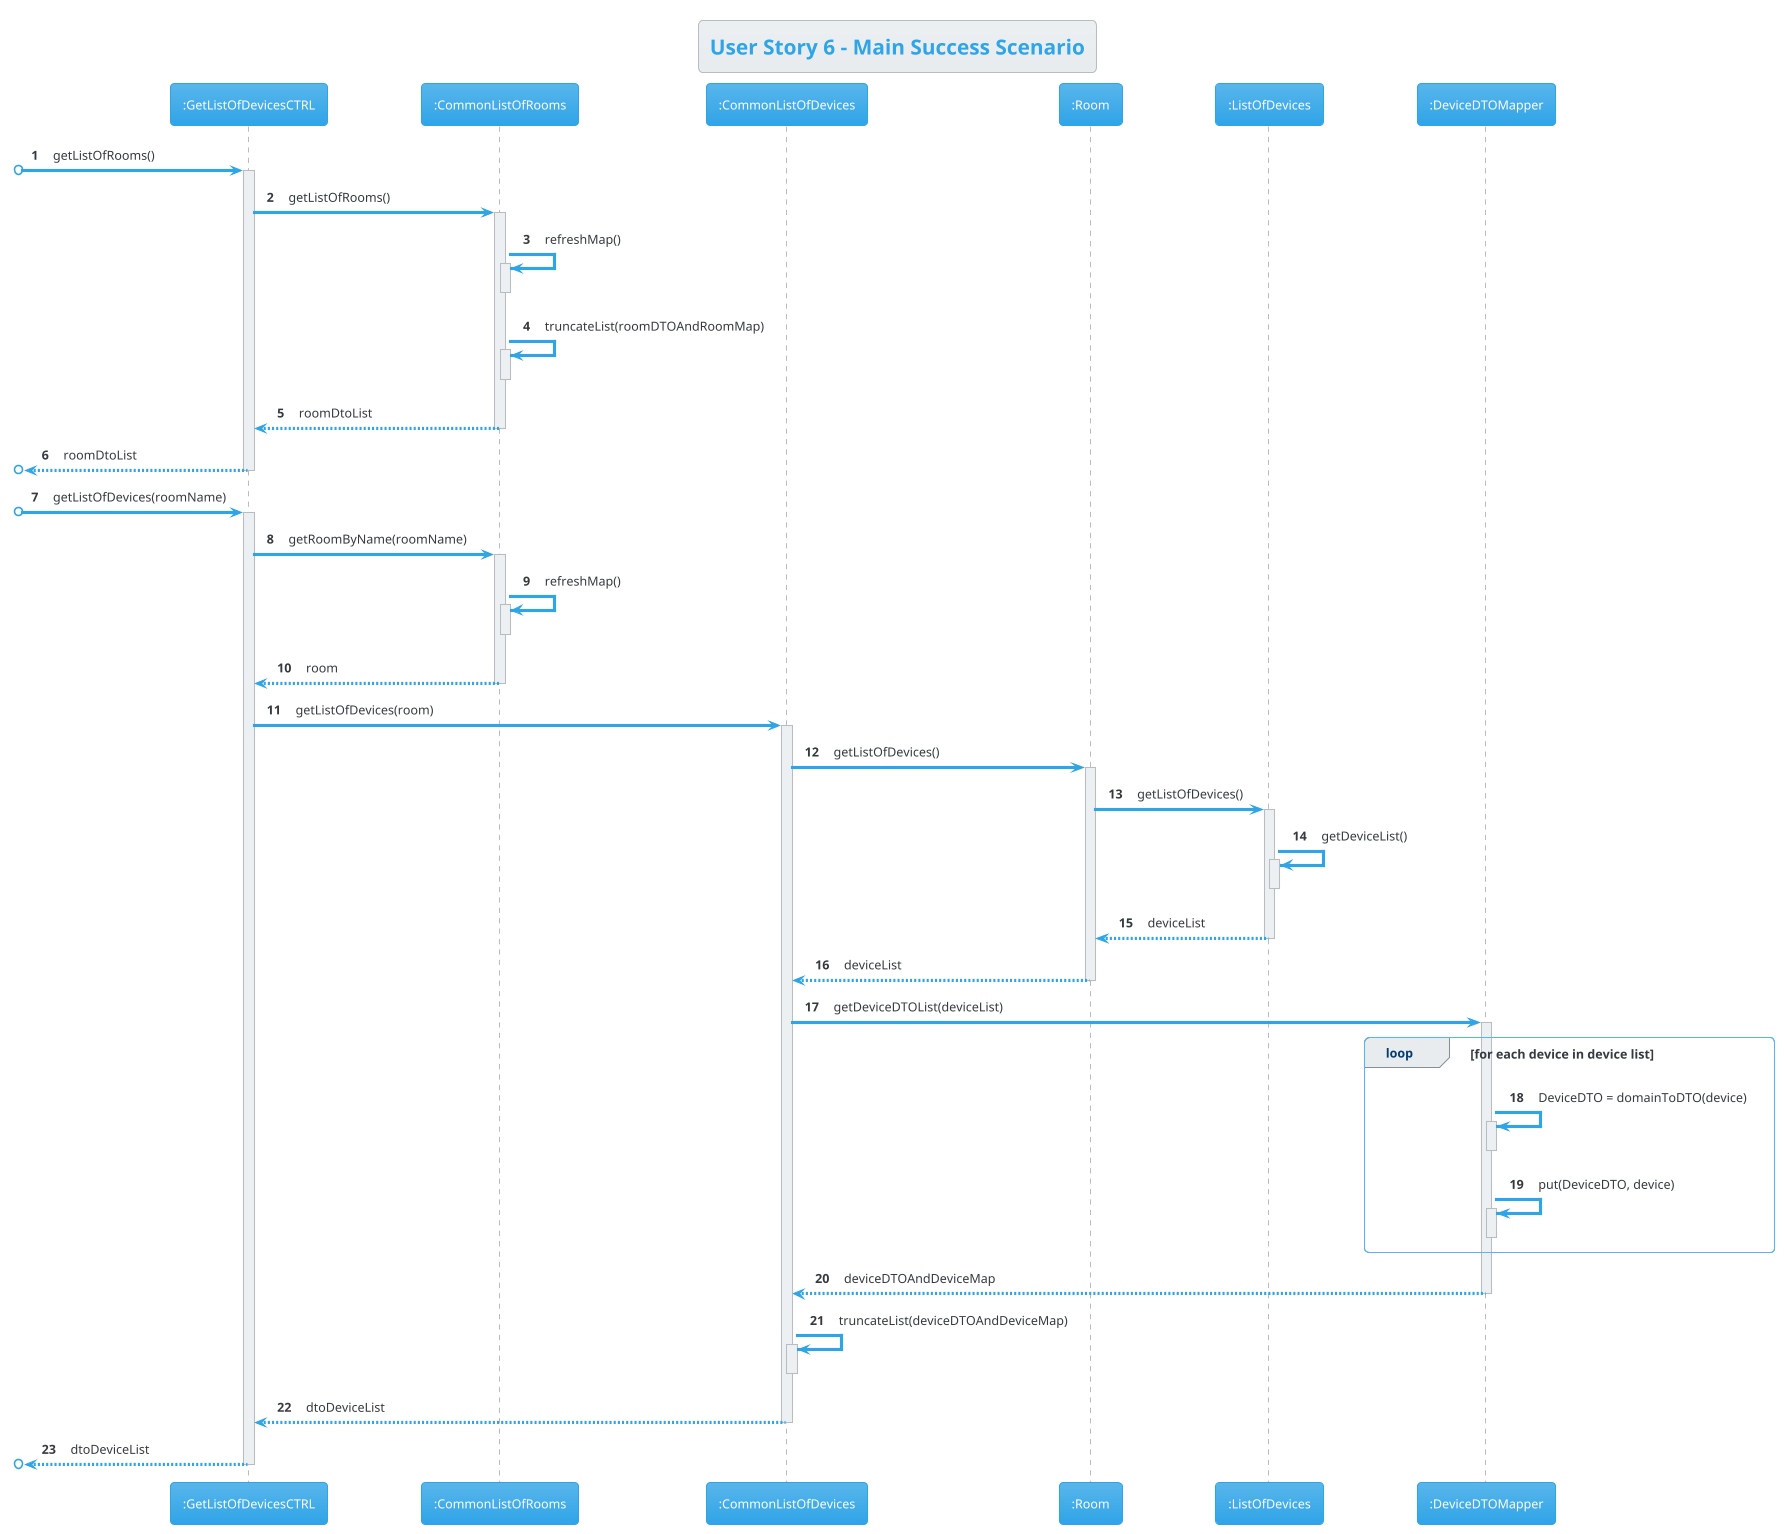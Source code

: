  @startuml
title User Story 6 - Main Success Scenario
!theme cerulean
autonumber

participant ":GetListOfDevicesCTRL" as C
participant ":CommonListOfRooms" as CU
participant ":CommonListOfDevices" as CD
participant ":Room" as R
participant ":ListOfDevices" as LD
participant ":DeviceDTOMapper" as DM



[o-> C : getListOfRooms()
activate C
C -> CU : getListOfRooms()
activate CU
CU -> CU : refreshMap()
activate CU
deactivate CU

CU -> CU : truncateList(roomDTOAndRoomMap)
activate CU
deactivate CU
CU --> C : roomDtoList
deactivate CU
[o<-- C : roomDtoList
deactivate C

[o-> C : getListOfDevices(roomName)
activate C
C -> CU: getRoomByName(roomName)
activate CU
CU -> CU : refreshMap()
activate CU
deactivate CU
CU --> C : room
deactivate CU
C -> CD : getListOfDevices(room)
activate CD

CD -> R : getListOfDevices()
activate R
R -> LD : getListOfDevices()
activate LD
LD -> LD : getDeviceList()
activate LD
deactivate LD
LD --> R : deviceList
deactivate LD
R --> CD : deviceList
deactivate R
CD -> DM : getDeviceDTOList(deviceList)
activate DM
loop for each device in device list
DM -> DM : DeviceDTO = domainToDTO(device)
activate DM
deactivate DM
DM -> DM : put(DeviceDTO, device)
activate DM
deactivate DM
end loop
DM --> CD : deviceDTOAndDeviceMap
deactivate DM
CD -> CD : truncateList(deviceDTOAndDeviceMap)
activate CD
deactivate CD
CD --> C : dtoDeviceList
deactivate CD
[o<-- C : dtoDeviceList
deactivate C

@enduml